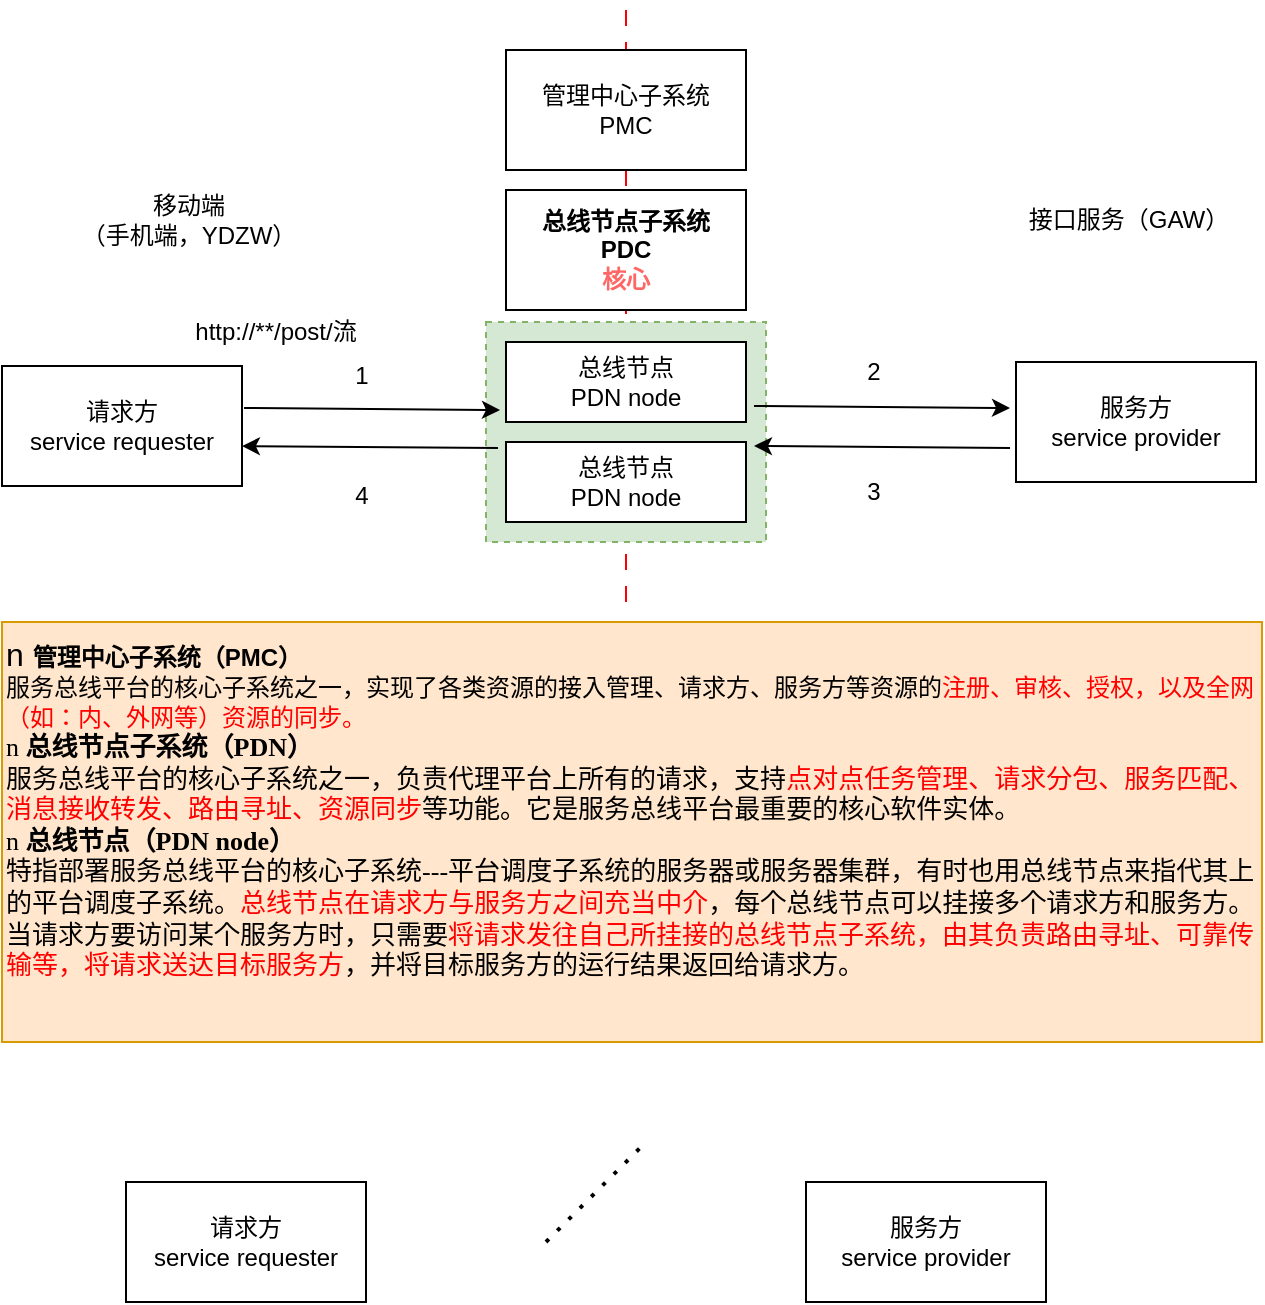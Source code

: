 <mxfile version="24.7.15">
  <diagram name="第 1 页" id="ZcEf7aJKJCeWP8L_aRb3">
    <mxGraphModel dx="1195" dy="1784" grid="1" gridSize="10" guides="1" tooltips="1" connect="1" arrows="1" fold="1" page="1" pageScale="1" pageWidth="827" pageHeight="1169" math="0" shadow="0">
      <root>
        <mxCell id="0" />
        <mxCell id="1" parent="0" />
        <mxCell id="Qc9PiRafTRn_lZ-FXjk0-23" value="" style="endArrow=none;html=1;rounded=0;dashed=1;dashPattern=8 8;strokeColor=#FF0000;strokeWidth=1;" edge="1" parent="1">
          <mxGeometry width="50" height="50" relative="1" as="geometry">
            <mxPoint x="340" y="290" as="sourcePoint" />
            <mxPoint x="340" y="-10" as="targetPoint" />
          </mxGeometry>
        </mxCell>
        <mxCell id="Qc9PiRafTRn_lZ-FXjk0-19" value="" style="rounded=0;whiteSpace=wrap;html=1;dashed=1;fillColor=#d5e8d4;strokeColor=#82b366;" vertex="1" parent="1">
          <mxGeometry x="270" y="150" width="140" height="110" as="geometry" />
        </mxCell>
        <mxCell id="Qc9PiRafTRn_lZ-FXjk0-1" value="管理中心子系统&lt;div&gt;PMC&lt;/div&gt;" style="rounded=0;whiteSpace=wrap;html=1;" vertex="1" parent="1">
          <mxGeometry x="280" y="14" width="120" height="60" as="geometry" />
        </mxCell>
        <mxCell id="Qc9PiRafTRn_lZ-FXjk0-2" value="请求方&lt;div&gt;service requester&lt;/div&gt;" style="rounded=0;whiteSpace=wrap;html=1;" vertex="1" parent="1">
          <mxGeometry x="28" y="172" width="120" height="60" as="geometry" />
        </mxCell>
        <mxCell id="Qc9PiRafTRn_lZ-FXjk0-3" value="服务方&lt;div&gt;service provider&lt;/div&gt;" style="rounded=0;whiteSpace=wrap;html=1;" vertex="1" parent="1">
          <mxGeometry x="535" y="170" width="120" height="60" as="geometry" />
        </mxCell>
        <mxCell id="Qc9PiRafTRn_lZ-FXjk0-4" value="总线节点子系统&lt;div&gt;PDC&lt;/div&gt;&lt;div&gt;&lt;font color=&quot;#ff6666&quot;&gt;核心&lt;/font&gt;&lt;/div&gt;" style="rounded=0;whiteSpace=wrap;html=1;fontStyle=1" vertex="1" parent="1">
          <mxGeometry x="280" y="84" width="120" height="60" as="geometry" />
        </mxCell>
        <mxCell id="Qc9PiRafTRn_lZ-FXjk0-5" value="总线节点&lt;div&gt;PDN node&lt;/div&gt;" style="rounded=0;whiteSpace=wrap;html=1;" vertex="1" parent="1">
          <mxGeometry x="280" y="160" width="120" height="40" as="geometry" />
        </mxCell>
        <mxCell id="Qc9PiRafTRn_lZ-FXjk0-6" value="" style="endArrow=classic;html=1;rounded=0;entryX=-0.025;entryY=0.4;entryDx=0;entryDy=0;entryPerimeter=0;exitX=0.992;exitY=0.383;exitDx=0;exitDy=0;exitPerimeter=0;" edge="1" parent="1">
          <mxGeometry width="50" height="50" relative="1" as="geometry">
            <mxPoint x="149.04" y="192.98" as="sourcePoint" />
            <mxPoint x="277" y="194" as="targetPoint" />
          </mxGeometry>
        </mxCell>
        <mxCell id="Qc9PiRafTRn_lZ-FXjk0-7" value="" style="endArrow=classic;html=1;rounded=0;entryX=-0.025;entryY=0.4;entryDx=0;entryDy=0;entryPerimeter=0;exitX=0.992;exitY=0.383;exitDx=0;exitDy=0;exitPerimeter=0;" edge="1" parent="1">
          <mxGeometry width="50" height="50" relative="1" as="geometry">
            <mxPoint x="404" y="192" as="sourcePoint" />
            <mxPoint x="532" y="193" as="targetPoint" />
          </mxGeometry>
        </mxCell>
        <mxCell id="Qc9PiRafTRn_lZ-FXjk0-8" value="" style="endArrow=classic;html=1;rounded=0;entryX=-0.025;entryY=0.4;entryDx=0;entryDy=0;entryPerimeter=0;exitX=0.992;exitY=0.383;exitDx=0;exitDy=0;exitPerimeter=0;" edge="1" parent="1">
          <mxGeometry width="50" height="50" relative="1" as="geometry">
            <mxPoint x="275.96" y="213.02" as="sourcePoint" />
            <mxPoint x="147.96" y="212.02" as="targetPoint" />
          </mxGeometry>
        </mxCell>
        <mxCell id="Qc9PiRafTRn_lZ-FXjk0-9" value="" style="endArrow=classic;html=1;rounded=0;entryX=-0.025;entryY=0.4;entryDx=0;entryDy=0;entryPerimeter=0;exitX=0.992;exitY=0.383;exitDx=0;exitDy=0;exitPerimeter=0;" edge="1" parent="1">
          <mxGeometry width="50" height="50" relative="1" as="geometry">
            <mxPoint x="532" y="213" as="sourcePoint" />
            <mxPoint x="404" y="212" as="targetPoint" />
          </mxGeometry>
        </mxCell>
        <mxCell id="Qc9PiRafTRn_lZ-FXjk0-10" value="总线节点&lt;div&gt;PDN node&lt;/div&gt;" style="rounded=0;whiteSpace=wrap;html=1;" vertex="1" parent="1">
          <mxGeometry x="280" y="210" width="120" height="40" as="geometry" />
        </mxCell>
        <mxCell id="Qc9PiRafTRn_lZ-FXjk0-11" value="1" style="text;html=1;align=center;verticalAlign=middle;whiteSpace=wrap;rounded=0;" vertex="1" parent="1">
          <mxGeometry x="178" y="162" width="60" height="30" as="geometry" />
        </mxCell>
        <mxCell id="Qc9PiRafTRn_lZ-FXjk0-12" value="2" style="text;html=1;align=center;verticalAlign=middle;whiteSpace=wrap;rounded=0;" vertex="1" parent="1">
          <mxGeometry x="434" y="160" width="60" height="30" as="geometry" />
        </mxCell>
        <mxCell id="Qc9PiRafTRn_lZ-FXjk0-15" value="3" style="text;html=1;align=center;verticalAlign=middle;whiteSpace=wrap;rounded=0;" vertex="1" parent="1">
          <mxGeometry x="434" y="220" width="60" height="30" as="geometry" />
        </mxCell>
        <mxCell id="Qc9PiRafTRn_lZ-FXjk0-16" value="4" style="text;html=1;align=center;verticalAlign=middle;whiteSpace=wrap;rounded=0;" vertex="1" parent="1">
          <mxGeometry x="178" y="222" width="60" height="30" as="geometry" />
        </mxCell>
        <mxCell id="Qc9PiRafTRn_lZ-FXjk0-18" value="&lt;font face=&quot;Helvetica&quot;&gt;&lt;span style=&quot;text-indent: -21pt; background-color: initial; font-size: 12pt;&quot;&gt;n&amp;nbsp;&lt;/span&gt;&lt;b style=&quot;text-indent: -21pt; background-color: initial;&quot;&gt;管理&lt;/b&gt;&lt;b style=&quot;text-indent: -21pt; background-color: initial;&quot;&gt;中心&lt;/b&gt;&lt;b style=&quot;text-indent: -21pt; background-color: initial;&quot;&gt;子系统（PMC）&lt;/b&gt;&lt;/font&gt;&lt;div&gt;&lt;font face=&quot;g2yMa6rsrT6qIR5kGWK0&quot;&gt;服务总线平台的核心子系统之一，实现了各类资源的接入管理、请求方、服务方等资源的&lt;font color=&quot;#ff0000&quot;&gt;注册、审核、授权，以及全网（如：内、外网等）资源的同步。&lt;/font&gt;&lt;/font&gt;&lt;/div&gt;&lt;div&gt;&lt;font face=&quot;g2yMa6rsrT6qIR5kGWK0&quot;&gt;&lt;span style=&quot;text-indent: -18.05pt; font-size: 13px; background-color: initial;&quot;&gt;n&amp;nbsp;&lt;/span&gt;&lt;b style=&quot;text-indent: -18.05pt; font-size: 13px; background-color: initial;&quot;&gt;总线节点&lt;/b&gt;&lt;b style=&quot;text-indent: -18.05pt; font-size: 13px; background-color: initial;&quot;&gt;子系统（PDN）&lt;/b&gt;&lt;/font&gt;&lt;/div&gt;&lt;div&gt;&lt;font face=&quot;g2yMa6rsrT6qIR5kGWK0&quot;&gt;&lt;span style=&quot;text-indent: 21pt; font-size: 13px; background-color: initial;&quot;&gt;服务总线&lt;/span&gt;&lt;span style=&quot;text-indent: 21pt; font-size: 13px; background-color: initial;&quot;&gt;平台的核心子系统之一&lt;/span&gt;&lt;span style=&quot;text-indent: 21pt; font-size: 13px; background-color: initial;&quot;&gt;，&lt;/span&gt;&lt;span style=&quot;text-indent: 21pt; font-size: 13px; background-color: initial;&quot;&gt;负责代理平台上所有的请求，支持&lt;font color=&quot;#ff0000&quot;&gt;点对点任务管理、请求分包、服务匹配、消息接收转发、路由寻址、资源同步&lt;/font&gt;等功能&lt;/span&gt;&lt;span style=&quot;text-indent: 21pt; font-size: 13px; background-color: initial;&quot;&gt;。它是&lt;/span&gt;&lt;span style=&quot;text-indent: 21pt; font-size: 13px; background-color: initial;&quot;&gt;服务总线&lt;/span&gt;&lt;span style=&quot;text-indent: 21pt; font-size: 13px; background-color: initial;&quot;&gt;平台最重要的核心软件实体。&lt;/span&gt;&lt;/font&gt;&lt;/div&gt;&lt;div&gt;&lt;span style=&quot;font-family: &amp;quot;Times New Roman&amp;quot;; text-indent: -18.05pt; font-size: 13px; background-color: initial;&quot;&gt;n&amp;nbsp;&lt;/span&gt;&lt;b style=&quot;font-family: &amp;quot;Times New Roman&amp;quot;; text-indent: -18.05pt; font-size: 13px; background-color: initial;&quot;&gt;总线节点&lt;/b&gt;&lt;b style=&quot;font-family: &amp;quot;Times New Roman&amp;quot;; text-indent: -18.05pt; font-size: 13px; background-color: initial;&quot;&gt;（PDN node）&lt;/b&gt;&lt;/div&gt;&lt;div&gt;&lt;font style=&quot;font-family: FajOhG5ZUKjqoIJDk59t; text-indent: 21pt; font-size: 13px; background-color: initial;&quot;&gt;特指部署&lt;/font&gt;&lt;span style=&quot;font-family: FajOhG5ZUKjqoIJDk59t; text-indent: 21pt; font-size: 13px; background-color: initial;&quot;&gt;服务总线&lt;/span&gt;&lt;font style=&quot;font-family: FajOhG5ZUKjqoIJDk59t; text-indent: 21pt; font-size: 13px; background-color: initial;&quot;&gt;平台的核心子系统&lt;/font&gt;&lt;span style=&quot;font-family: FajOhG5ZUKjqoIJDk59t; text-indent: 21pt; font-size: 13px; background-color: initial;&quot;&gt;---&lt;/span&gt;&lt;span style=&quot;font-family: FajOhG5ZUKjqoIJDk59t; text-indent: 21pt; font-size: 13px; background-color: initial;&quot;&gt;平台&lt;/span&gt;&lt;font style=&quot;font-family: FajOhG5ZUKjqoIJDk59t; text-indent: 21pt; font-size: 13px; background-color: initial;&quot;&gt;调度子系统的服务器或服务器集群&lt;/font&gt;&lt;span style=&quot;font-family: FajOhG5ZUKjqoIJDk59t; text-indent: 21pt; font-size: 13px; background-color: initial;&quot;&gt;，&lt;/span&gt;&lt;font style=&quot;font-family: FajOhG5ZUKjqoIJDk59t; text-indent: 21pt; font-size: 13px; background-color: initial;&quot;&gt;有时也用&lt;/font&gt;&lt;span style=&quot;font-family: FajOhG5ZUKjqoIJDk59t; text-indent: 21pt; font-size: 13px; background-color: initial;&quot;&gt;总线节点&lt;/span&gt;&lt;font style=&quot;font-family: FajOhG5ZUKjqoIJDk59t; text-indent: 21pt; font-size: 13px; background-color: initial;&quot;&gt;来指代其上的&lt;/font&gt;&lt;span style=&quot;font-family: FajOhG5ZUKjqoIJDk59t; text-indent: 21pt; font-size: 13px; background-color: initial;&quot;&gt;平台&lt;/span&gt;&lt;font style=&quot;font-family: FajOhG5ZUKjqoIJDk59t; text-indent: 21pt; font-size: 13px; background-color: initial;&quot;&gt;调度子系统。&lt;/font&gt;&lt;span style=&quot;font-family: FajOhG5ZUKjqoIJDk59t; text-indent: 21pt; font-size: 13px; background-color: initial;&quot;&gt;&lt;font color=&quot;#ff0000&quot;&gt;总线节点&lt;/font&gt;&lt;/span&gt;&lt;font style=&quot;font-family: FajOhG5ZUKjqoIJDk59t; text-indent: 21pt; font-size: 13px; background-color: initial;&quot;&gt;&lt;font color=&quot;#ff0000&quot;&gt;在请求方与服务方之间充当中介&lt;/font&gt;，每个&lt;/font&gt;&lt;span style=&quot;font-family: FajOhG5ZUKjqoIJDk59t; text-indent: 21pt; font-size: 13px; background-color: initial;&quot;&gt;总线节点&lt;/span&gt;&lt;font style=&quot;font-family: FajOhG5ZUKjqoIJDk59t; text-indent: 21pt; font-size: 13px; background-color: initial;&quot;&gt;可以挂接多个请求方和服务方。&lt;/font&gt;&lt;/div&gt;&lt;div&gt;&lt;span style=&quot;font-family: FajOhG5ZUKjqoIJDk59t; text-indent: 21pt; font-size: 13px; background-color: initial;&quot;&gt;当请求方要访问某个服务方时，只需要&lt;font color=&quot;#ff0000&quot;&gt;将请求发往自己所挂接的总线节点子系统，由其负责路由寻址、可靠传输等，将请求送达目标服务方&lt;/font&gt;，并将目标服务方的运行结果返回给请求方。&lt;/span&gt;&lt;/div&gt;&lt;div&gt;&lt;br&gt;&lt;/div&gt;" style="text;whiteSpace=wrap;html=1;fillColor=#ffe6cc;strokeColor=#d79b00;" vertex="1" parent="1">
          <mxGeometry x="28" y="300" width="630" height="210" as="geometry" />
        </mxCell>
        <mxCell id="Qc9PiRafTRn_lZ-FXjk0-20" value="http://**/post/流" style="text;html=1;align=center;verticalAlign=middle;whiteSpace=wrap;rounded=0;" vertex="1" parent="1">
          <mxGeometry x="120" y="140" width="90" height="30" as="geometry" />
        </mxCell>
        <mxCell id="Qc9PiRafTRn_lZ-FXjk0-21" value="移动端&lt;div&gt;（手机端，YDZW）&lt;/div&gt;" style="text;html=1;align=center;verticalAlign=middle;whiteSpace=wrap;rounded=0;" vertex="1" parent="1">
          <mxGeometry x="43" y="84" width="157" height="30" as="geometry" />
        </mxCell>
        <mxCell id="Qc9PiRafTRn_lZ-FXjk0-22" value="接口服务（GAW）" style="text;html=1;align=center;verticalAlign=middle;whiteSpace=wrap;rounded=0;" vertex="1" parent="1">
          <mxGeometry x="528" y="84" width="127" height="30" as="geometry" />
        </mxCell>
        <mxCell id="Qc9PiRafTRn_lZ-FXjk0-25" value="请求方&lt;div&gt;service requester&lt;/div&gt;" style="rounded=0;whiteSpace=wrap;html=1;" vertex="1" parent="1">
          <mxGeometry x="90" y="580" width="120" height="60" as="geometry" />
        </mxCell>
        <mxCell id="Qc9PiRafTRn_lZ-FXjk0-26" value="服务方&lt;div&gt;service provider&lt;/div&gt;" style="rounded=0;whiteSpace=wrap;html=1;" vertex="1" parent="1">
          <mxGeometry x="430" y="580" width="120" height="60" as="geometry" />
        </mxCell>
        <mxCell id="Qc9PiRafTRn_lZ-FXjk0-27" value="" style="endArrow=none;dashed=1;html=1;dashPattern=1 3;strokeWidth=2;rounded=0;" edge="1" parent="1">
          <mxGeometry width="50" height="50" relative="1" as="geometry">
            <mxPoint x="300" y="610" as="sourcePoint" />
            <mxPoint x="350" y="560" as="targetPoint" />
          </mxGeometry>
        </mxCell>
      </root>
    </mxGraphModel>
  </diagram>
</mxfile>
